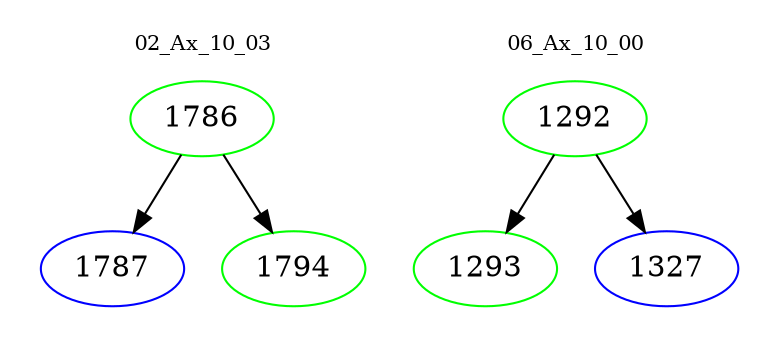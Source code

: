 digraph{
subgraph cluster_0 {
color = white
label = "02_Ax_10_03";
fontsize=10;
T0_1786 [label="1786", color="green"]
T0_1786 -> T0_1787 [color="black"]
T0_1787 [label="1787", color="blue"]
T0_1786 -> T0_1794 [color="black"]
T0_1794 [label="1794", color="green"]
}
subgraph cluster_1 {
color = white
label = "06_Ax_10_00";
fontsize=10;
T1_1292 [label="1292", color="green"]
T1_1292 -> T1_1293 [color="black"]
T1_1293 [label="1293", color="green"]
T1_1292 -> T1_1327 [color="black"]
T1_1327 [label="1327", color="blue"]
}
}
